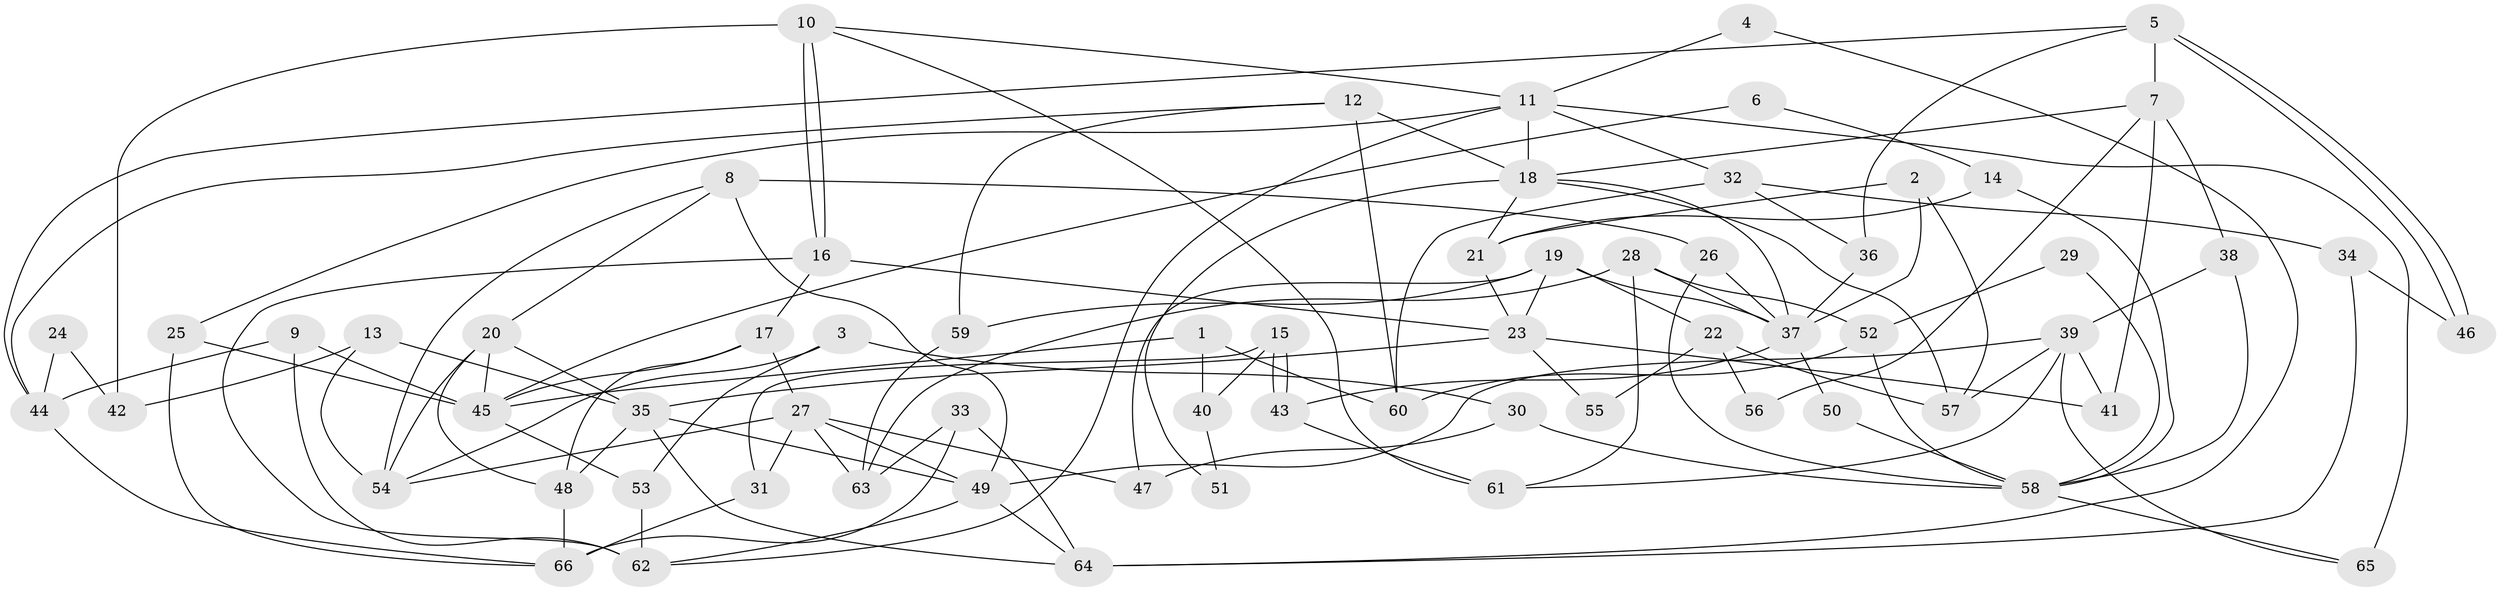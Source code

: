 // Generated by graph-tools (version 1.1) at 2025/26/03/09/25 03:26:21]
// undirected, 66 vertices, 132 edges
graph export_dot {
graph [start="1"]
  node [color=gray90,style=filled];
  1;
  2;
  3;
  4;
  5;
  6;
  7;
  8;
  9;
  10;
  11;
  12;
  13;
  14;
  15;
  16;
  17;
  18;
  19;
  20;
  21;
  22;
  23;
  24;
  25;
  26;
  27;
  28;
  29;
  30;
  31;
  32;
  33;
  34;
  35;
  36;
  37;
  38;
  39;
  40;
  41;
  42;
  43;
  44;
  45;
  46;
  47;
  48;
  49;
  50;
  51;
  52;
  53;
  54;
  55;
  56;
  57;
  58;
  59;
  60;
  61;
  62;
  63;
  64;
  65;
  66;
  1 -- 60;
  1 -- 45;
  1 -- 40;
  2 -- 37;
  2 -- 57;
  2 -- 21;
  3 -- 53;
  3 -- 54;
  3 -- 30;
  4 -- 11;
  4 -- 64;
  5 -- 46;
  5 -- 46;
  5 -- 7;
  5 -- 36;
  5 -- 44;
  6 -- 14;
  6 -- 45;
  7 -- 41;
  7 -- 38;
  7 -- 18;
  7 -- 56;
  8 -- 54;
  8 -- 49;
  8 -- 20;
  8 -- 26;
  9 -- 44;
  9 -- 45;
  9 -- 62;
  10 -- 16;
  10 -- 16;
  10 -- 11;
  10 -- 42;
  10 -- 61;
  11 -- 62;
  11 -- 18;
  11 -- 25;
  11 -- 32;
  11 -- 65;
  12 -- 59;
  12 -- 18;
  12 -- 44;
  12 -- 60;
  13 -- 54;
  13 -- 35;
  13 -- 42;
  14 -- 21;
  14 -- 58;
  15 -- 31;
  15 -- 43;
  15 -- 43;
  15 -- 40;
  16 -- 17;
  16 -- 23;
  16 -- 62;
  17 -- 27;
  17 -- 48;
  17 -- 45;
  18 -- 37;
  18 -- 21;
  18 -- 51;
  18 -- 57;
  19 -- 23;
  19 -- 37;
  19 -- 22;
  19 -- 47;
  19 -- 59;
  20 -- 48;
  20 -- 35;
  20 -- 45;
  20 -- 54;
  21 -- 23;
  22 -- 57;
  22 -- 55;
  22 -- 56;
  23 -- 35;
  23 -- 41;
  23 -- 55;
  24 -- 44;
  24 -- 42;
  25 -- 45;
  25 -- 66;
  26 -- 37;
  26 -- 58;
  27 -- 47;
  27 -- 49;
  27 -- 31;
  27 -- 54;
  27 -- 63;
  28 -- 61;
  28 -- 63;
  28 -- 37;
  28 -- 52;
  29 -- 52;
  29 -- 58;
  30 -- 58;
  30 -- 47;
  31 -- 66;
  32 -- 60;
  32 -- 34;
  32 -- 36;
  33 -- 66;
  33 -- 64;
  33 -- 63;
  34 -- 64;
  34 -- 46;
  35 -- 48;
  35 -- 49;
  35 -- 64;
  36 -- 37;
  37 -- 43;
  37 -- 50;
  38 -- 39;
  38 -- 58;
  39 -- 49;
  39 -- 61;
  39 -- 41;
  39 -- 57;
  39 -- 65;
  40 -- 51;
  43 -- 61;
  44 -- 66;
  45 -- 53;
  48 -- 66;
  49 -- 62;
  49 -- 64;
  50 -- 58;
  52 -- 58;
  52 -- 60;
  53 -- 62;
  58 -- 65;
  59 -- 63;
}
